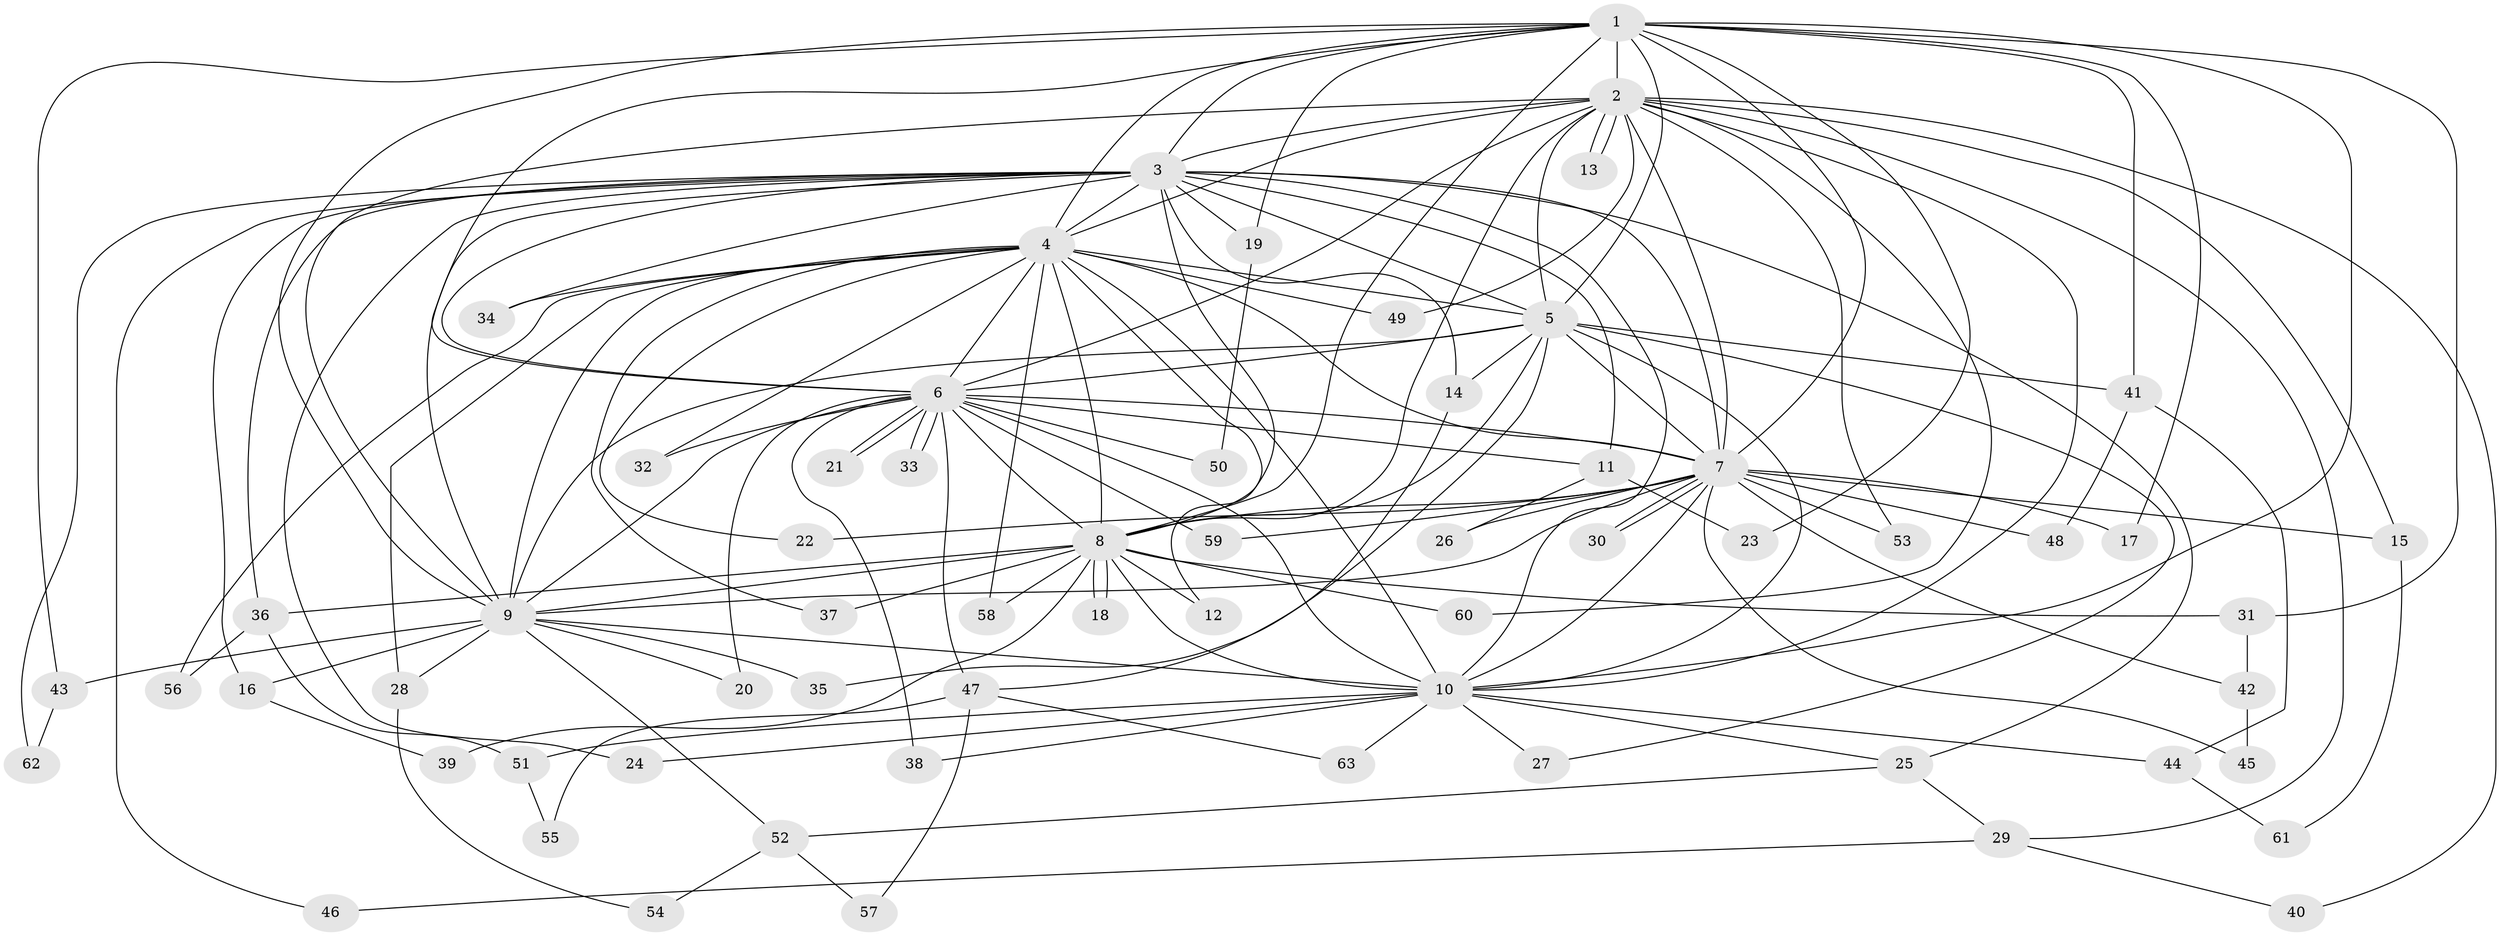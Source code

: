 // coarse degree distribution, {15: 0.022222222222222223, 11: 0.022222222222222223, 3: 0.2222222222222222, 2: 0.3333333333333333, 16: 0.044444444444444446, 4: 0.1111111111111111, 14: 0.06666666666666667, 1: 0.1111111111111111, 17: 0.022222222222222223, 13: 0.022222222222222223, 5: 0.022222222222222223}
// Generated by graph-tools (version 1.1) at 2025/36/03/04/25 23:36:18]
// undirected, 63 vertices, 151 edges
graph export_dot {
  node [color=gray90,style=filled];
  1;
  2;
  3;
  4;
  5;
  6;
  7;
  8;
  9;
  10;
  11;
  12;
  13;
  14;
  15;
  16;
  17;
  18;
  19;
  20;
  21;
  22;
  23;
  24;
  25;
  26;
  27;
  28;
  29;
  30;
  31;
  32;
  33;
  34;
  35;
  36;
  37;
  38;
  39;
  40;
  41;
  42;
  43;
  44;
  45;
  46;
  47;
  48;
  49;
  50;
  51;
  52;
  53;
  54;
  55;
  56;
  57;
  58;
  59;
  60;
  61;
  62;
  63;
  1 -- 2;
  1 -- 3;
  1 -- 4;
  1 -- 5;
  1 -- 6;
  1 -- 7;
  1 -- 8;
  1 -- 9;
  1 -- 10;
  1 -- 17;
  1 -- 19;
  1 -- 23;
  1 -- 31;
  1 -- 41;
  1 -- 43;
  2 -- 3;
  2 -- 4;
  2 -- 5;
  2 -- 6;
  2 -- 7;
  2 -- 8;
  2 -- 9;
  2 -- 10;
  2 -- 13;
  2 -- 13;
  2 -- 15;
  2 -- 29;
  2 -- 40;
  2 -- 49;
  2 -- 53;
  2 -- 60;
  3 -- 4;
  3 -- 5;
  3 -- 6;
  3 -- 7;
  3 -- 8;
  3 -- 9;
  3 -- 10;
  3 -- 11;
  3 -- 14;
  3 -- 16;
  3 -- 19;
  3 -- 24;
  3 -- 25;
  3 -- 34;
  3 -- 36;
  3 -- 46;
  3 -- 62;
  4 -- 5;
  4 -- 6;
  4 -- 7;
  4 -- 8;
  4 -- 9;
  4 -- 10;
  4 -- 12;
  4 -- 22;
  4 -- 28;
  4 -- 32;
  4 -- 34;
  4 -- 37;
  4 -- 49;
  4 -- 56;
  4 -- 58;
  5 -- 6;
  5 -- 7;
  5 -- 8;
  5 -- 9;
  5 -- 10;
  5 -- 14;
  5 -- 27;
  5 -- 35;
  5 -- 41;
  6 -- 7;
  6 -- 8;
  6 -- 9;
  6 -- 10;
  6 -- 11;
  6 -- 20;
  6 -- 21;
  6 -- 21;
  6 -- 32;
  6 -- 33;
  6 -- 33;
  6 -- 38;
  6 -- 47;
  6 -- 50;
  6 -- 59;
  7 -- 8;
  7 -- 9;
  7 -- 10;
  7 -- 15;
  7 -- 17;
  7 -- 22;
  7 -- 26;
  7 -- 30;
  7 -- 30;
  7 -- 42;
  7 -- 45;
  7 -- 48;
  7 -- 53;
  7 -- 59;
  8 -- 9;
  8 -- 10;
  8 -- 12;
  8 -- 18;
  8 -- 18;
  8 -- 31;
  8 -- 36;
  8 -- 37;
  8 -- 39;
  8 -- 58;
  8 -- 60;
  9 -- 10;
  9 -- 16;
  9 -- 20;
  9 -- 28;
  9 -- 35;
  9 -- 43;
  9 -- 52;
  10 -- 24;
  10 -- 25;
  10 -- 27;
  10 -- 38;
  10 -- 44;
  10 -- 51;
  10 -- 63;
  11 -- 23;
  11 -- 26;
  14 -- 47;
  15 -- 61;
  16 -- 39;
  19 -- 50;
  25 -- 29;
  25 -- 52;
  28 -- 54;
  29 -- 40;
  29 -- 46;
  31 -- 42;
  36 -- 51;
  36 -- 56;
  41 -- 44;
  41 -- 48;
  42 -- 45;
  43 -- 62;
  44 -- 61;
  47 -- 55;
  47 -- 57;
  47 -- 63;
  51 -- 55;
  52 -- 54;
  52 -- 57;
}
